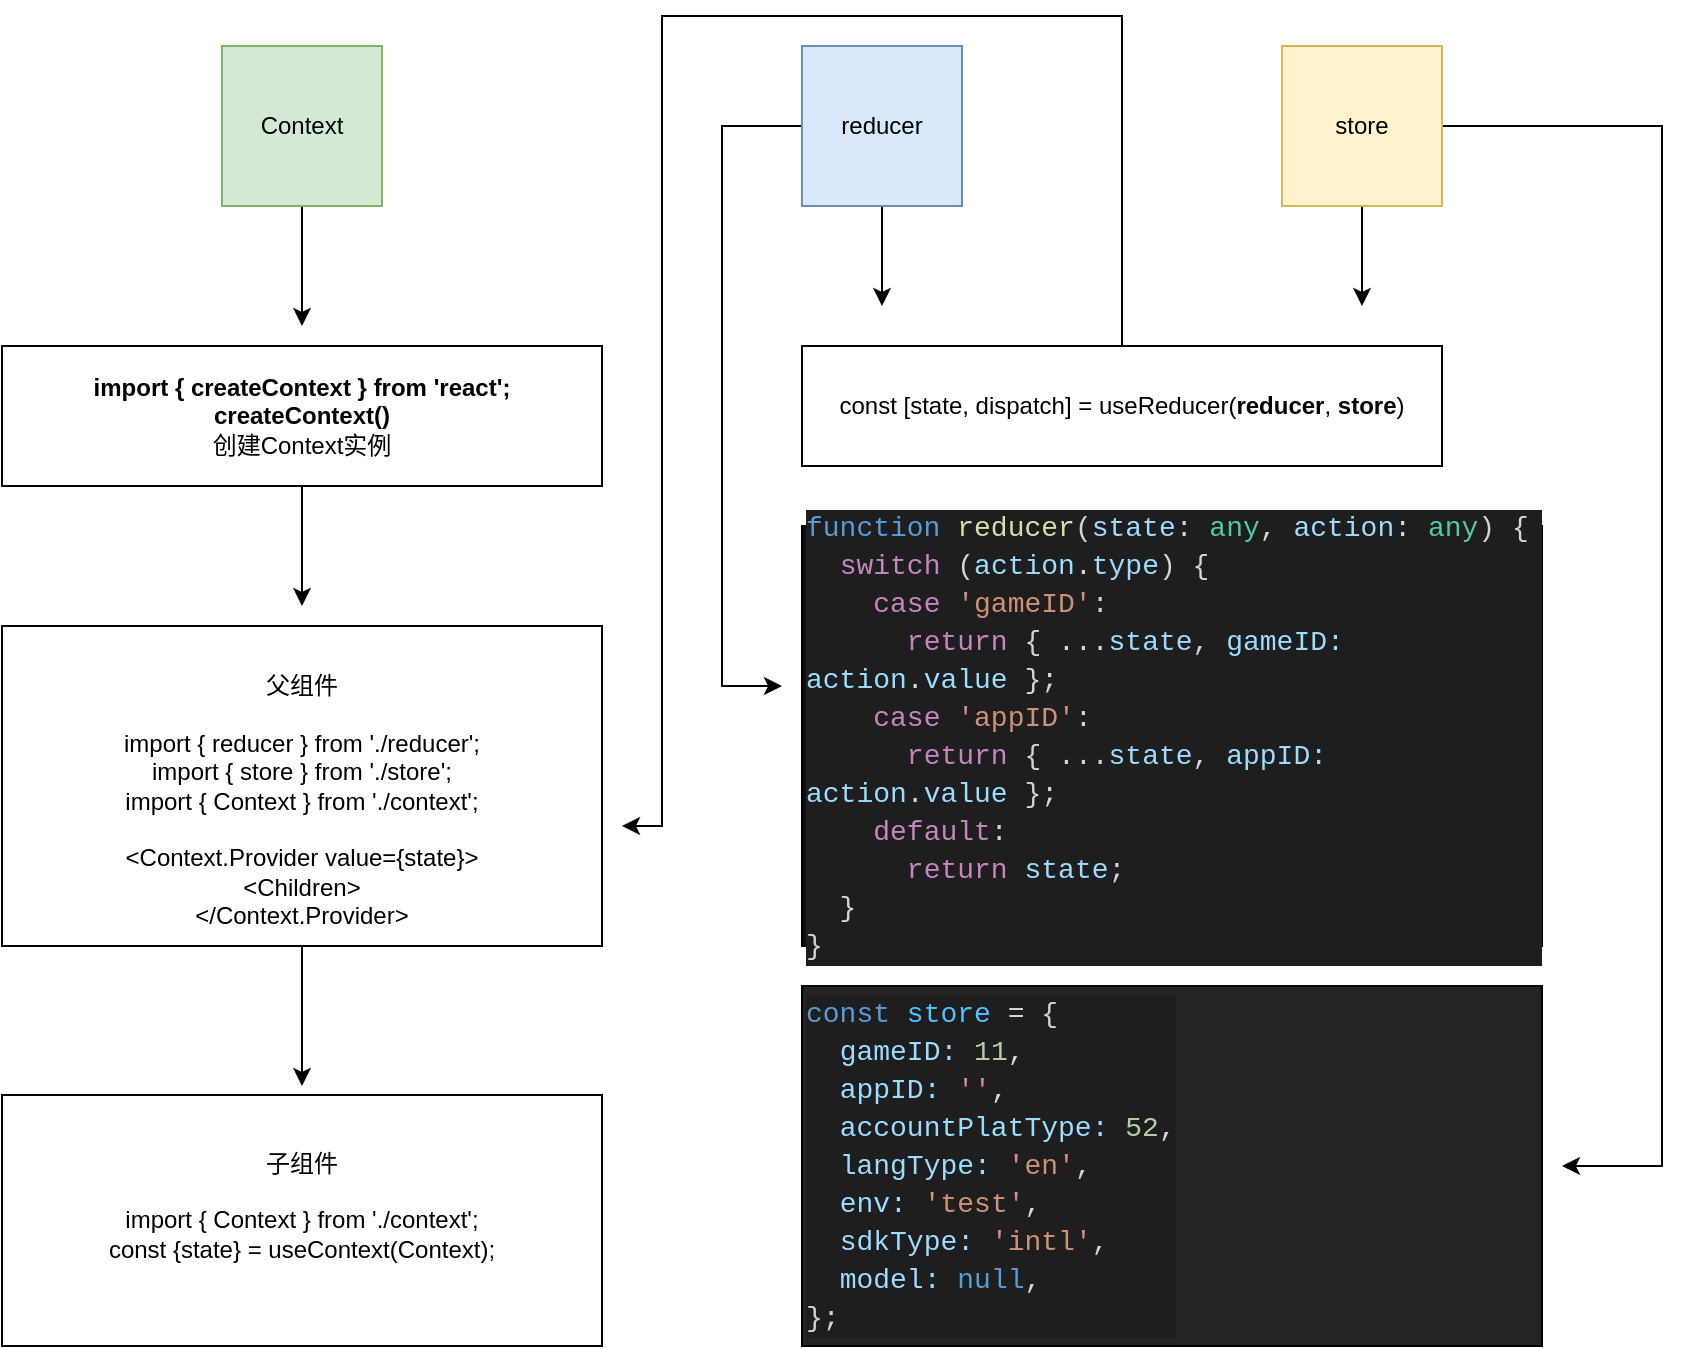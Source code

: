 <mxfile version="17.4.4" type="github">
  <diagram id="m290UNyLzOcbofIc1KVv" name="Page-1">
    <mxGraphModel dx="2249" dy="754" grid="1" gridSize="10" guides="1" tooltips="1" connect="1" arrows="1" fold="1" page="1" pageScale="1" pageWidth="827" pageHeight="1169" math="0" shadow="0">
      <root>
        <mxCell id="0" />
        <mxCell id="1" parent="0" />
        <mxCell id="d0BUJUt-M7fwxduHEvuQ-12" style="edgeStyle=orthogonalEdgeStyle;rounded=0;orthogonalLoop=1;jettySize=auto;html=1;exitX=0;exitY=0.5;exitDx=0;exitDy=0;" parent="1" source="d0BUJUt-M7fwxduHEvuQ-1" edge="1">
          <mxGeometry relative="1" as="geometry">
            <mxPoint x="310" y="400" as="targetPoint" />
            <Array as="points">
              <mxPoint x="280" y="120" />
              <mxPoint x="280" y="400" />
            </Array>
          </mxGeometry>
        </mxCell>
        <mxCell id="d0BUJUt-M7fwxduHEvuQ-17" style="edgeStyle=orthogonalEdgeStyle;rounded=0;orthogonalLoop=1;jettySize=auto;html=1;exitX=0.5;exitY=1;exitDx=0;exitDy=0;" parent="1" source="d0BUJUt-M7fwxduHEvuQ-1" edge="1">
          <mxGeometry relative="1" as="geometry">
            <mxPoint x="360" y="210" as="targetPoint" />
          </mxGeometry>
        </mxCell>
        <mxCell id="d0BUJUt-M7fwxduHEvuQ-1" value="reducer" style="whiteSpace=wrap;html=1;aspect=fixed;fillColor=#dae8fc;strokeColor=#6c8ebf;" parent="1" vertex="1">
          <mxGeometry x="320" y="80" width="80" height="80" as="geometry" />
        </mxCell>
        <mxCell id="d0BUJUt-M7fwxduHEvuQ-11" style="edgeStyle=orthogonalEdgeStyle;rounded=0;orthogonalLoop=1;jettySize=auto;html=1;exitX=0.5;exitY=1;exitDx=0;exitDy=0;" parent="1" source="d0BUJUt-M7fwxduHEvuQ-2" edge="1">
          <mxGeometry relative="1" as="geometry">
            <mxPoint x="600" y="210" as="targetPoint" />
          </mxGeometry>
        </mxCell>
        <mxCell id="d0BUJUt-M7fwxduHEvuQ-16" style="edgeStyle=orthogonalEdgeStyle;rounded=0;orthogonalLoop=1;jettySize=auto;html=1;exitX=1;exitY=0.5;exitDx=0;exitDy=0;" parent="1" source="d0BUJUt-M7fwxduHEvuQ-2" edge="1">
          <mxGeometry relative="1" as="geometry">
            <mxPoint x="700" y="640" as="targetPoint" />
            <Array as="points">
              <mxPoint x="750" y="120" />
            </Array>
          </mxGeometry>
        </mxCell>
        <mxCell id="d0BUJUt-M7fwxduHEvuQ-2" value="store" style="whiteSpace=wrap;html=1;aspect=fixed;fillColor=#fff2cc;strokeColor=#d6b656;" parent="1" vertex="1">
          <mxGeometry x="560" y="80" width="80" height="80" as="geometry" />
        </mxCell>
        <mxCell id="d0BUJUt-M7fwxduHEvuQ-6" style="edgeStyle=orthogonalEdgeStyle;rounded=0;orthogonalLoop=1;jettySize=auto;html=1;exitX=0.5;exitY=1;exitDx=0;exitDy=0;" parent="1" source="d0BUJUt-M7fwxduHEvuQ-3" edge="1">
          <mxGeometry relative="1" as="geometry">
            <mxPoint x="70" y="220" as="targetPoint" />
          </mxGeometry>
        </mxCell>
        <mxCell id="d0BUJUt-M7fwxduHEvuQ-3" value="Context" style="whiteSpace=wrap;html=1;aspect=fixed;fillColor=#d5e8d4;strokeColor=#82b366;" parent="1" vertex="1">
          <mxGeometry x="30" y="80" width="80" height="80" as="geometry" />
        </mxCell>
        <mxCell id="d0BUJUt-M7fwxduHEvuQ-7" style="edgeStyle=orthogonalEdgeStyle;rounded=0;orthogonalLoop=1;jettySize=auto;html=1;exitX=0.5;exitY=1;exitDx=0;exitDy=0;" parent="1" source="d0BUJUt-M7fwxduHEvuQ-4" edge="1">
          <mxGeometry relative="1" as="geometry">
            <mxPoint x="70" y="360" as="targetPoint" />
          </mxGeometry>
        </mxCell>
        <mxCell id="d0BUJUt-M7fwxduHEvuQ-4" value="&lt;b&gt;import { createContext } from &#39;react&#39;;&lt;/b&gt;&lt;br&gt;&lt;b&gt;createContext()&lt;/b&gt;&lt;br&gt;&lt;div&gt;&lt;span&gt;创建Context实例&lt;/span&gt;&lt;/div&gt;" style="rounded=0;whiteSpace=wrap;html=1;align=center;" parent="1" vertex="1">
          <mxGeometry x="-80" y="230" width="300" height="70" as="geometry" />
        </mxCell>
        <mxCell id="d0BUJUt-M7fwxduHEvuQ-21" style="edgeStyle=orthogonalEdgeStyle;rounded=0;orthogonalLoop=1;jettySize=auto;html=1;exitX=0.5;exitY=1;exitDx=0;exitDy=0;" parent="1" source="d0BUJUt-M7fwxduHEvuQ-5" edge="1">
          <mxGeometry relative="1" as="geometry">
            <mxPoint x="70" y="600" as="targetPoint" />
          </mxGeometry>
        </mxCell>
        <mxCell id="d0BUJUt-M7fwxduHEvuQ-5" value="&lt;br&gt;父组件&lt;br&gt;&lt;br&gt;&lt;div&gt;import { reducer } from &#39;./reducer&#39;;&lt;/div&gt;&lt;div&gt;import { store } from &#39;./store&#39;;&lt;/div&gt;&lt;div&gt;import { Context } from &#39;./context&#39;;&lt;/div&gt;&lt;br&gt;&amp;lt;Context.Provider value={state}&amp;gt;&lt;br&gt;&amp;lt;Children&amp;gt;&lt;br&gt;&amp;lt;/Context.Provider&amp;gt;" style="rounded=0;whiteSpace=wrap;html=1;" parent="1" vertex="1">
          <mxGeometry x="-80" y="370" width="300" height="160" as="geometry" />
        </mxCell>
        <mxCell id="-w7OZ0twBS8gNOoblwC9-1" style="edgeStyle=orthogonalEdgeStyle;rounded=0;orthogonalLoop=1;jettySize=auto;html=1;exitX=0.5;exitY=0;exitDx=0;exitDy=0;" parent="1" source="d0BUJUt-M7fwxduHEvuQ-8" edge="1">
          <mxGeometry relative="1" as="geometry">
            <mxPoint x="230" y="470" as="targetPoint" />
            <Array as="points">
              <mxPoint x="480" y="65" />
              <mxPoint x="250" y="65" />
              <mxPoint x="250" y="470" />
            </Array>
          </mxGeometry>
        </mxCell>
        <mxCell id="d0BUJUt-M7fwxduHEvuQ-8" value="const [state, dispatch] = useReducer(&lt;b&gt;reducer&lt;/b&gt;, &lt;b&gt;store&lt;/b&gt;)" style="rounded=0;whiteSpace=wrap;html=1;align=center;" parent="1" vertex="1">
          <mxGeometry x="320" y="230" width="320" height="60" as="geometry" />
        </mxCell>
        <mxCell id="d0BUJUt-M7fwxduHEvuQ-13" value="&lt;div style=&quot;color: rgb(212 , 212 , 212) ; background-color: rgb(30 , 30 , 30) ; font-family: &amp;#34;consolas&amp;#34; , &amp;#34;courier new&amp;#34; , monospace ; font-size: 14px ; line-height: 19px&quot;&gt;&lt;div&gt;&lt;span style=&quot;color: #569cd6&quot;&gt;function&lt;/span&gt; &lt;span style=&quot;color: #dcdcaa&quot;&gt;reducer&lt;/span&gt;(&lt;span style=&quot;color: #9cdcfe&quot;&gt;state&lt;/span&gt;: &lt;span style=&quot;color: #4ec9b0&quot;&gt;any&lt;/span&gt;, &lt;span style=&quot;color: #9cdcfe&quot;&gt;action&lt;/span&gt;: &lt;span style=&quot;color: #4ec9b0&quot;&gt;any&lt;/span&gt;) {&lt;/div&gt;&lt;div&gt;&amp;nbsp; &lt;span style=&quot;color: #c586c0&quot;&gt;switch&lt;/span&gt; (&lt;span style=&quot;color: #9cdcfe&quot;&gt;action&lt;/span&gt;.&lt;span style=&quot;color: #9cdcfe&quot;&gt;type&lt;/span&gt;) {&lt;/div&gt;&lt;div&gt;&amp;nbsp; &amp;nbsp; &lt;span style=&quot;color: #c586c0&quot;&gt;case&lt;/span&gt; &lt;span style=&quot;color: #ce9178&quot;&gt;&#39;gameID&#39;&lt;/span&gt;:&lt;/div&gt;&lt;div&gt;&amp;nbsp; &amp;nbsp; &amp;nbsp; &lt;span style=&quot;color: #c586c0&quot;&gt;return&lt;/span&gt; { ...&lt;span style=&quot;color: #9cdcfe&quot;&gt;state&lt;/span&gt;, &lt;span style=&quot;color: #9cdcfe&quot;&gt;gameID&lt;/span&gt;&lt;span style=&quot;color: #9cdcfe&quot;&gt;:&lt;/span&gt; &lt;span style=&quot;color: #9cdcfe&quot;&gt;action&lt;/span&gt;.&lt;span style=&quot;color: #9cdcfe&quot;&gt;value&lt;/span&gt; };&lt;/div&gt;&lt;div&gt;&amp;nbsp; &amp;nbsp; &lt;span style=&quot;color: #c586c0&quot;&gt;case&lt;/span&gt; &lt;span style=&quot;color: #ce9178&quot;&gt;&#39;appID&#39;&lt;/span&gt;:&lt;/div&gt;&lt;div&gt;&amp;nbsp; &amp;nbsp; &amp;nbsp; &lt;span style=&quot;color: #c586c0&quot;&gt;return&lt;/span&gt; { ...&lt;span style=&quot;color: #9cdcfe&quot;&gt;state&lt;/span&gt;, &lt;span style=&quot;color: #9cdcfe&quot;&gt;appID&lt;/span&gt;&lt;span style=&quot;color: #9cdcfe&quot;&gt;:&lt;/span&gt; &lt;span style=&quot;color: #9cdcfe&quot;&gt;action&lt;/span&gt;.&lt;span style=&quot;color: #9cdcfe&quot;&gt;value&lt;/span&gt; };&lt;/div&gt;&lt;div&gt;&amp;nbsp; &amp;nbsp; &lt;span style=&quot;color: #c586c0&quot;&gt;default&lt;/span&gt;:&lt;/div&gt;&lt;div&gt;&amp;nbsp; &amp;nbsp; &amp;nbsp; &lt;span style=&quot;color: #c586c0&quot;&gt;return&lt;/span&gt; &lt;span style=&quot;color: #9cdcfe&quot;&gt;state&lt;/span&gt;;&lt;/div&gt;&lt;div&gt;&amp;nbsp; }&lt;/div&gt;&lt;div&gt;}&lt;/div&gt;&lt;/div&gt;" style="rounded=0;whiteSpace=wrap;html=1;align=left;fillColor=#0F0F0F;" parent="1" vertex="1">
          <mxGeometry x="320" y="320" width="370" height="210" as="geometry" />
        </mxCell>
        <mxCell id="d0BUJUt-M7fwxduHEvuQ-15" value="&lt;div style=&quot;color: rgb(212 , 212 , 212) ; background-color: rgb(30 , 30 , 30) ; font-family: &amp;#34;consolas&amp;#34; , &amp;#34;courier new&amp;#34; , monospace ; font-size: 14px ; line-height: 19px&quot;&gt;&lt;div&gt;&lt;span style=&quot;color: #569cd6&quot;&gt;const&lt;/span&gt; &lt;span style=&quot;color: #4fc1ff&quot;&gt;store&lt;/span&gt; = {&lt;/div&gt;&lt;div&gt;&amp;nbsp; &lt;span style=&quot;color: #9cdcfe&quot;&gt;gameID&lt;/span&gt;&lt;span style=&quot;color: #9cdcfe&quot;&gt;:&lt;/span&gt; &lt;span style=&quot;color: #b5cea8&quot;&gt;11&lt;/span&gt;,&lt;/div&gt;&lt;div&gt;&amp;nbsp; &lt;span style=&quot;color: #9cdcfe&quot;&gt;appID&lt;/span&gt;&lt;span style=&quot;color: #9cdcfe&quot;&gt;:&lt;/span&gt; &lt;span style=&quot;color: #ce9178&quot;&gt;&#39;&#39;&lt;/span&gt;,&lt;/div&gt;&lt;div&gt;&amp;nbsp; &lt;span style=&quot;color: #9cdcfe&quot;&gt;accountPlatType&lt;/span&gt;&lt;span style=&quot;color: #9cdcfe&quot;&gt;:&lt;/span&gt; &lt;span style=&quot;color: #b5cea8&quot;&gt;52&lt;/span&gt;,&lt;/div&gt;&lt;div&gt;&amp;nbsp; &lt;span style=&quot;color: #9cdcfe&quot;&gt;langType&lt;/span&gt;&lt;span style=&quot;color: #9cdcfe&quot;&gt;:&lt;/span&gt; &lt;span style=&quot;color: #ce9178&quot;&gt;&#39;en&#39;&lt;/span&gt;,&lt;/div&gt;&lt;div&gt;&amp;nbsp; &lt;span style=&quot;color: #9cdcfe&quot;&gt;env&lt;/span&gt;&lt;span style=&quot;color: #9cdcfe&quot;&gt;:&lt;/span&gt; &lt;span style=&quot;color: #ce9178&quot;&gt;&#39;test&#39;&lt;/span&gt;,&lt;/div&gt;&lt;div&gt;&amp;nbsp; &lt;span style=&quot;color: #9cdcfe&quot;&gt;sdkType&lt;/span&gt;&lt;span style=&quot;color: #9cdcfe&quot;&gt;:&lt;/span&gt; &lt;span style=&quot;color: #ce9178&quot;&gt;&#39;intl&#39;&lt;/span&gt;,&lt;/div&gt;&lt;div&gt;&amp;nbsp; &lt;span style=&quot;color: #9cdcfe&quot;&gt;model&lt;/span&gt;&lt;span style=&quot;color: #9cdcfe&quot;&gt;:&lt;/span&gt; &lt;span style=&quot;color: #569cd6&quot;&gt;null&lt;/span&gt;,&lt;/div&gt;&lt;div&gt;};&lt;/div&gt;&lt;/div&gt;" style="rounded=0;whiteSpace=wrap;html=1;align=left;fillColor=#242424;" parent="1" vertex="1">
          <mxGeometry x="320" y="550" width="370" height="180" as="geometry" />
        </mxCell>
        <mxCell id="d0BUJUt-M7fwxduHEvuQ-20" value="子组件&lt;br&gt;&lt;br&gt;&lt;div&gt;import { Context } from &#39;./context&#39;;&lt;/div&gt;&lt;div&gt;const {state} = useContext(Context);&lt;/div&gt;&lt;div&gt;&lt;br&gt;&lt;/div&gt;" style="rounded=0;whiteSpace=wrap;html=1;fillColor=#FFFFFF;" parent="1" vertex="1">
          <mxGeometry x="-80" y="604.5" width="300" height="125.5" as="geometry" />
        </mxCell>
      </root>
    </mxGraphModel>
  </diagram>
</mxfile>
